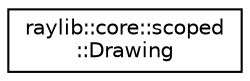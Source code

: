 digraph "Graphical Class Hierarchy"
{
 // LATEX_PDF_SIZE
  edge [fontname="Helvetica",fontsize="10",labelfontname="Helvetica",labelfontsize="10"];
  node [fontname="Helvetica",fontsize="10",shape=record];
  rankdir="LR";
  Node0 [label="raylib::core::scoped\l::Drawing",height=0.2,width=0.4,color="black", fillcolor="white", style="filled",URL="$classraylib_1_1core_1_1scoped_1_1_drawing.html",tooltip="Setup/End window drawing."];
}
